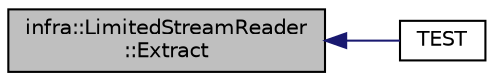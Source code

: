 digraph "infra::LimitedStreamReader::Extract"
{
 // INTERACTIVE_SVG=YES
  edge [fontname="Helvetica",fontsize="10",labelfontname="Helvetica",labelfontsize="10"];
  node [fontname="Helvetica",fontsize="10",shape=record];
  rankdir="LR";
  Node17 [label="infra::LimitedStreamReader\l::Extract",height=0.2,width=0.4,color="black", fillcolor="grey75", style="filled", fontcolor="black"];
  Node17 -> Node18 [dir="back",color="midnightblue",fontsize="10",style="solid",fontname="Helvetica"];
  Node18 [label="TEST",height=0.2,width=0.4,color="black", fillcolor="white", style="filled",URL="$d4/d16/_test_limited_input_stream_8cpp.html#a0d7e1ff9b695633adac3d9e45ef5c356"];
}

